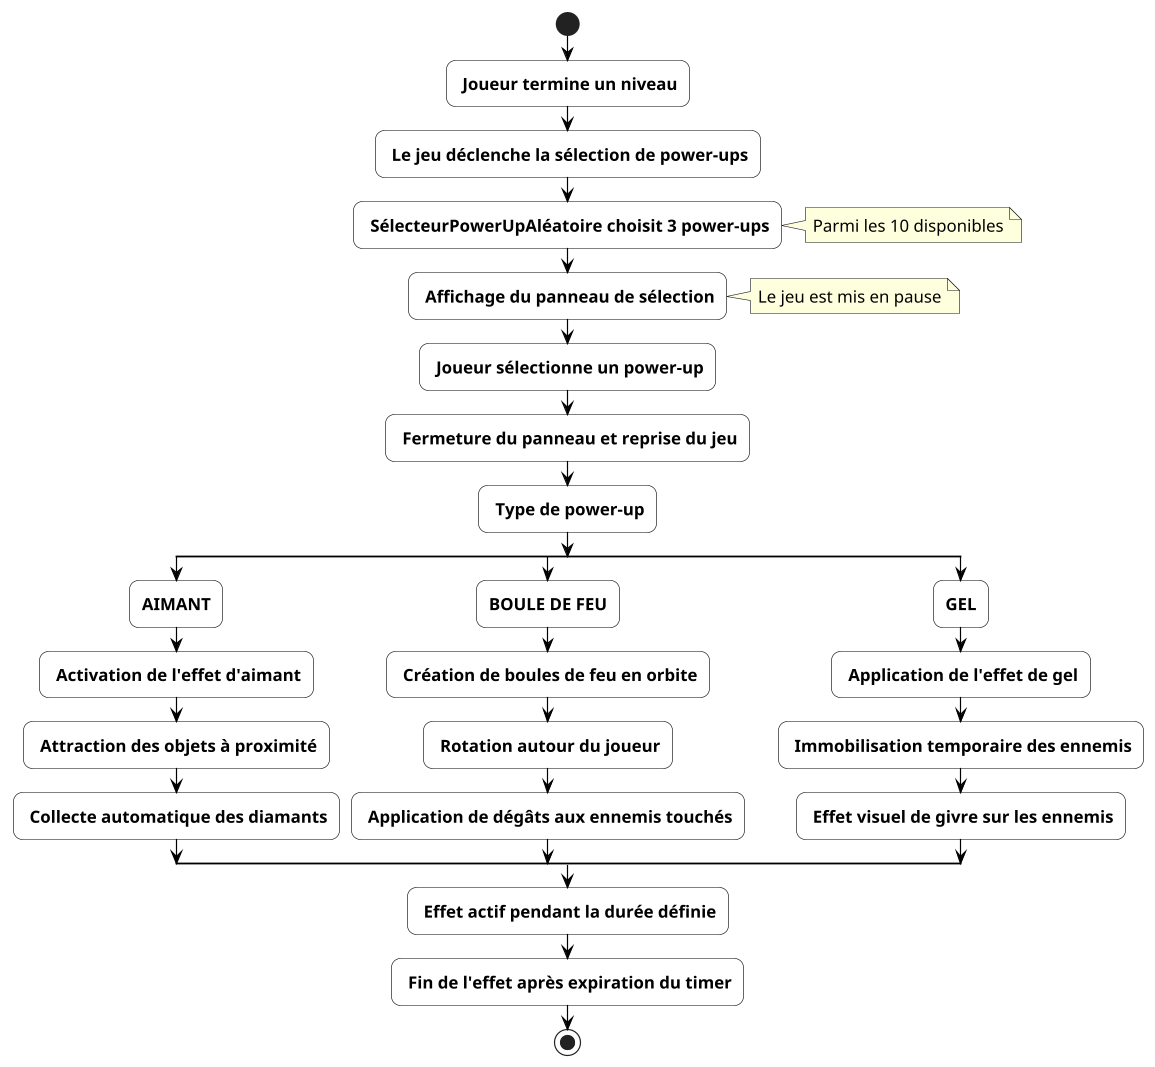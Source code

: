 @startuml
scale 1.2

skinparam roundCorner 15
skinparam defaultTextAlignment center
skinparam ArrowColor black
skinparam backgroundColor white
skinparam Activity {
  BackgroundColor white
  BorderColor black
  FontStyle bold
  FontSize 14
  FontName Arial
}

skinparam noteFontSize 12
skinparam ArrowFontSize 12
skinparam defaultFontSize 14
skinparam defaultFontName Arial

start

: Joueur termine un niveau;
: Le jeu déclenche la sélection de power-ups;
: SélecteurPowerUpAléatoire choisit 3 power-ups;
note right : Parmi les 10 disponibles
: Affichage du panneau de sélection;
note right : Le jeu est mis en pause
: Joueur sélectionne un power-up;
: Fermeture du panneau et reprise du jeu;

: Type de power-up;

split
  :<b>AIMANT</b>;
  : Activation de l'effet d'aimant;
  : Attraction des objets à proximité;
  : Collecte automatique des diamants;
split again
  :<b>BOULE DE FEU</b>;
  : Création de boules de feu en orbite;
  : Rotation autour du joueur;
  : Application de dégâts aux ennemis touchés;
split again
  :<b>GEL</b>;
  : Application de l'effet de gel;
  : Immobilisation temporaire des ennemis;
  : Effet visuel de givre sur les ennemis;
end split

: Effet actif pendant la durée définie;
: Fin de l'effet après expiration du timer;

stop
@enduml 